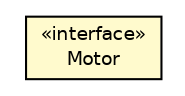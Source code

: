 #!/usr/local/bin/dot
#
# Class diagram 
# Generated by UMLGraph version 5.1 (http://www.umlgraph.org/)
#

digraph G {
	edge [fontname="Helvetica",fontsize=10,labelfontname="Helvetica",labelfontsize=10];
	node [fontname="Helvetica",fontsize=10,shape=plaintext];
	nodesep=0.25;
	ranksep=0.5;
	// es.upm.dit.gsi.gsilejos.lejos.nxt.Motor
	c322 [label=<<table title="es.upm.dit.gsi.gsilejos.lejos.nxt.Motor" border="0" cellborder="1" cellspacing="0" cellpadding="2" port="p" bgcolor="lemonChiffon" href="./Motor.html">
		<tr><td><table border="0" cellspacing="0" cellpadding="1">
<tr><td align="center" balign="center"> &#171;interface&#187; </td></tr>
<tr><td align="center" balign="center"> Motor </td></tr>
		</table></td></tr>
		</table>>, fontname="Helvetica", fontcolor="black", fontsize=9.0];
}

